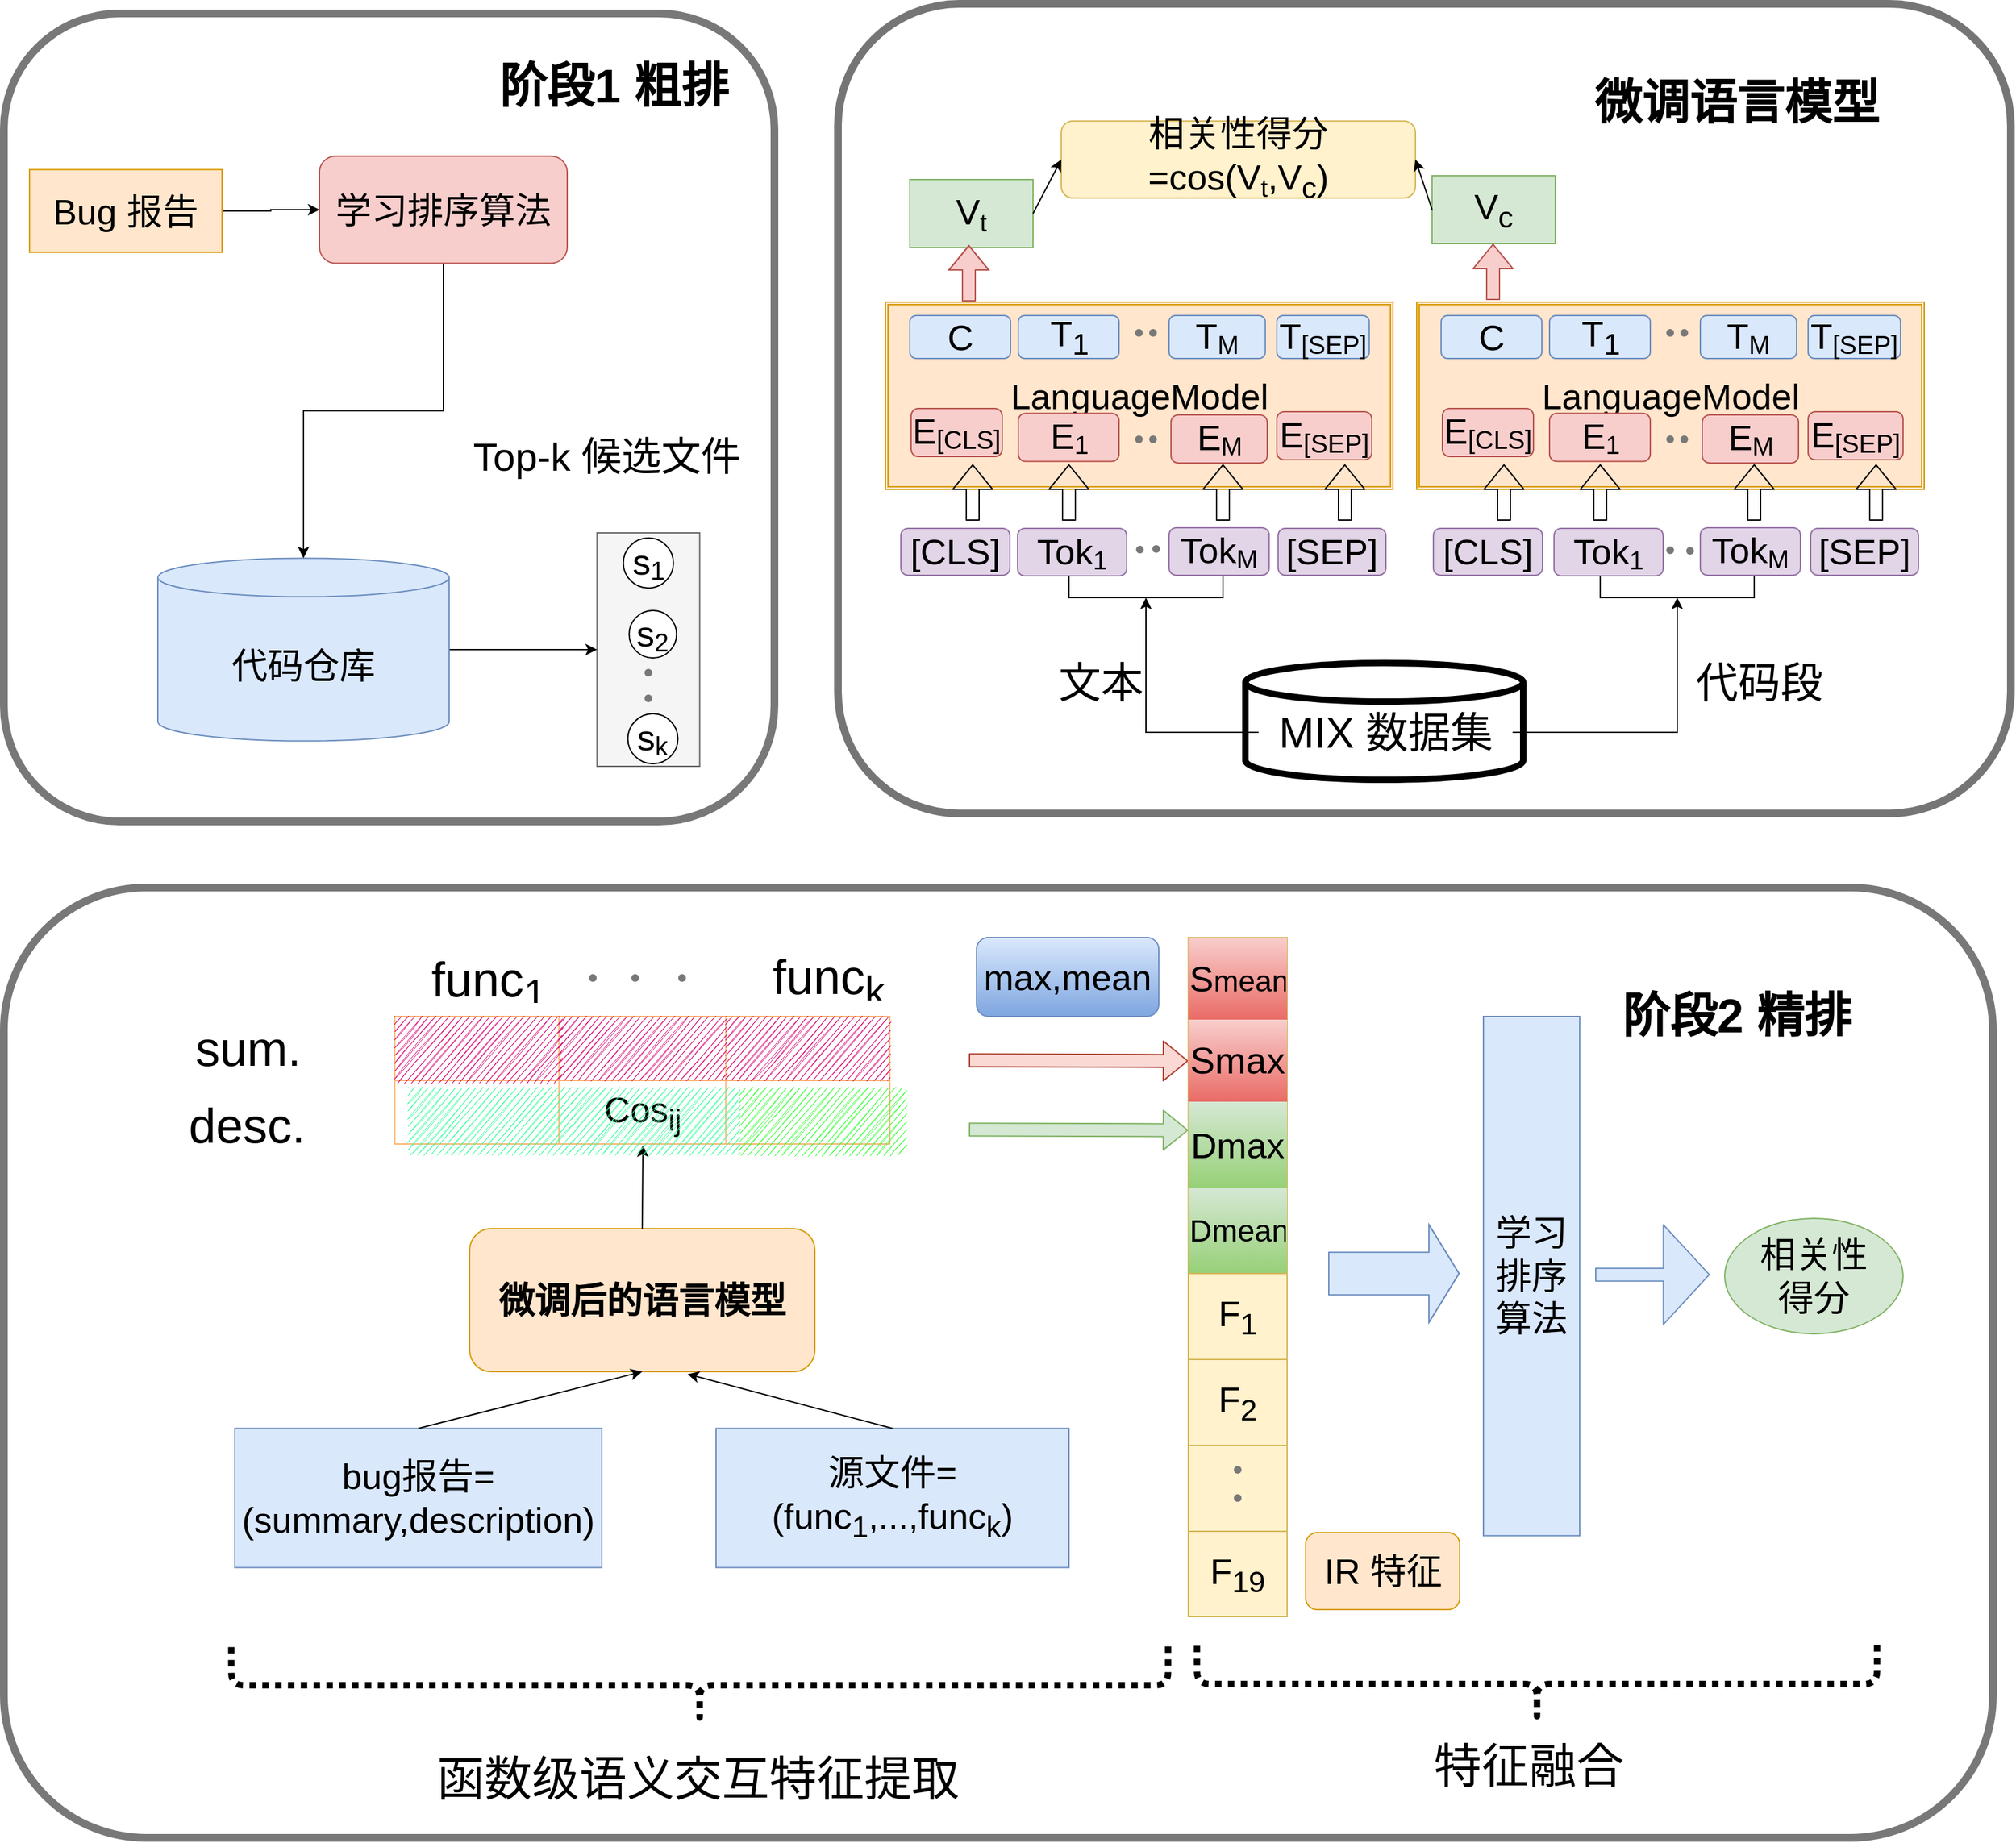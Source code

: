 <mxfile version="17.4.5" type="github">
  <diagram id="alZQ3J86ST5cV5qMbJnk" name="Page-1">
    <mxGraphModel dx="2036" dy="1318" grid="1" gridSize="10" guides="1" tooltips="1" connect="1" arrows="1" fold="1" page="1" pageScale="1" pageWidth="827" pageHeight="1169" math="0" shadow="0">
      <root>
        <mxCell id="0" />
        <mxCell id="1" parent="0" />
        <mxCell id="xxxQAEl9UntY1xKv4p_2-1" value="" style="rounded=1;whiteSpace=wrap;html=1;comic=0;pointerEvents=1;strokeWidth=6;strokeColor=#787878;" parent="1" vertex="1">
          <mxGeometry x="50" y="1209" width="1550" height="741" as="geometry" />
        </mxCell>
        <mxCell id="xxxQAEl9UntY1xKv4p_2-2" value="" style="rounded=1;whiteSpace=wrap;html=1;strokeWidth=6;strokeColor=#757575;" parent="1" vertex="1">
          <mxGeometry x="700" y="520" width="914" height="631.25" as="geometry" />
        </mxCell>
        <mxCell id="xxxQAEl9UntY1xKv4p_2-3" value="" style="shape=partialRectangle;whiteSpace=wrap;html=1;bottom=1;right=1;left=1;top=0;fillColor=none;routingCenterX=-0.5;" parent="1" vertex="1">
          <mxGeometry x="880" y="956" width="120" height="27" as="geometry" />
        </mxCell>
        <mxCell id="xxxQAEl9UntY1xKv4p_2-4" value="&lt;font&gt;&lt;font style=&quot;font-size: 28px&quot;&gt;Tok&lt;/font&gt;&lt;sub&gt;&lt;font style=&quot;font-size: 20px&quot;&gt;1&lt;/font&gt;&lt;/sub&gt;&lt;/font&gt;" style="rounded=1;whiteSpace=wrap;html=1;fillColor=#e1d5e7;strokeColor=#9673a6;" parent="1" vertex="1">
          <mxGeometry x="840" y="929" width="85" height="37" as="geometry" />
        </mxCell>
        <mxCell id="xxxQAEl9UntY1xKv4p_2-5" value="&lt;font&gt;&lt;font style=&quot;font-size: 28px&quot;&gt;Tok&lt;/font&gt;&lt;sub&gt;&lt;font style=&quot;font-size: 20px&quot;&gt;M&lt;/font&gt;&lt;/sub&gt;&lt;/font&gt;" style="rounded=1;whiteSpace=wrap;html=1;fillColor=#e1d5e7;strokeColor=#9673a6;" parent="1" vertex="1">
          <mxGeometry x="958" y="928.5" width="78" height="37" as="geometry" />
        </mxCell>
        <mxCell id="xxxQAEl9UntY1xKv4p_2-6" value="&lt;font style=&quot;font-size: 28px&quot;&gt;[SEP]&lt;/font&gt;" style="rounded=1;whiteSpace=wrap;html=1;fillColor=#e1d5e7;strokeColor=#9673a6;" parent="1" vertex="1">
          <mxGeometry x="1043" y="929" width="84" height="36.5" as="geometry" />
        </mxCell>
        <mxCell id="xxxQAEl9UntY1xKv4p_2-7" value="&lt;font style=&quot;font-size: 28px&quot;&gt;[CLS]&lt;/font&gt;" style="rounded=1;whiteSpace=wrap;html=1;fillColor=#e1d5e7;strokeColor=#9673a6;" parent="1" vertex="1">
          <mxGeometry x="749" y="929" width="85" height="36.5" as="geometry" />
        </mxCell>
        <mxCell id="xxxQAEl9UntY1xKv4p_2-8" value="&lt;span style=&quot;font-size: 28px&quot;&gt;LanguageModel&lt;/span&gt;" style="shape=ext;double=1;rounded=0;whiteSpace=wrap;html=1;fillColor=#ffe6cc;strokeColor=#d79b00;" parent="1" vertex="1">
          <mxGeometry x="737" y="752.5" width="395.5" height="146" as="geometry" />
        </mxCell>
        <mxCell id="xxxQAEl9UntY1xKv4p_2-9" value="&lt;font&gt;&lt;font style=&quot;font-size: 28px&quot;&gt;E&lt;/font&gt;&lt;sub&gt;&lt;font style=&quot;font-size: 20px&quot;&gt;[CLS]&lt;/font&gt;&lt;/sub&gt;&lt;/font&gt;" style="rounded=1;whiteSpace=wrap;html=1;fillColor=#f8cecc;strokeColor=#b85450;strokeWidth=1;perimeterSpacing=4;" parent="1" vertex="1">
          <mxGeometry x="757" y="835.5" width="71" height="37.5" as="geometry" />
        </mxCell>
        <mxCell id="xxxQAEl9UntY1xKv4p_2-10" value="&lt;font&gt;&lt;font style=&quot;font-size: 28px&quot;&gt;E&lt;/font&gt;&lt;sub&gt;&lt;font style=&quot;font-size: 20px&quot;&gt;1&lt;/font&gt;&lt;/sub&gt;&lt;/font&gt;" style="rounded=1;whiteSpace=wrap;html=1;fillColor=#f8cecc;strokeColor=#b85450;strokeWidth=1;perimeterSpacing=4;" parent="1" vertex="1">
          <mxGeometry x="840.5" y="839.25" width="78.5" height="37.5" as="geometry" />
        </mxCell>
        <mxCell id="xxxQAEl9UntY1xKv4p_2-11" value="&lt;font&gt;&lt;font style=&quot;font-size: 28px&quot;&gt;E&lt;/font&gt;&lt;sub&gt;&lt;font style=&quot;font-size: 20px&quot;&gt;[SEP]&lt;/font&gt;&lt;/sub&gt;&lt;/font&gt;" style="rounded=1;whiteSpace=wrap;html=1;fillColor=#f8cecc;strokeColor=#b85450;strokeWidth=1;perimeterSpacing=4;" parent="1" vertex="1">
          <mxGeometry x="1042" y="838" width="74" height="37.5" as="geometry" />
        </mxCell>
        <mxCell id="xxxQAEl9UntY1xKv4p_2-12" value="&lt;font&gt;&lt;font style=&quot;font-size: 28px&quot;&gt;E&lt;/font&gt;&lt;sub&gt;&lt;font style=&quot;font-size: 20px&quot;&gt;M&lt;/font&gt;&lt;/sub&gt;&lt;/font&gt;" style="rounded=1;whiteSpace=wrap;html=1;fillColor=#f8cecc;strokeColor=#b85450;strokeWidth=1;perimeterSpacing=4;" parent="1" vertex="1">
          <mxGeometry x="959.5" y="840.5" width="75" height="37.5" as="geometry" />
        </mxCell>
        <mxCell id="xxxQAEl9UntY1xKv4p_2-13" value="&lt;font style=&quot;font-size: 28px&quot;&gt;&lt;font style=&quot;font-size: 28px&quot;&gt;T&lt;/font&gt;&lt;sub&gt;1&lt;/sub&gt;&lt;/font&gt;" style="rounded=1;whiteSpace=wrap;html=1;fillColor=#dae8fc;strokeColor=#6c8ebf;" parent="1" vertex="1">
          <mxGeometry x="840.5" y="763" width="78.5" height="33.5" as="geometry" />
        </mxCell>
        <mxCell id="xxxQAEl9UntY1xKv4p_2-14" value="&lt;font&gt;&lt;font style=&quot;font-size: 28px&quot;&gt;T&lt;/font&gt;&lt;sub&gt;&lt;font style=&quot;font-size: 20px&quot;&gt;[SEP]&lt;/font&gt;&lt;/sub&gt;&lt;/font&gt;" style="rounded=1;whiteSpace=wrap;html=1;fillColor=#dae8fc;strokeColor=#6c8ebf;" parent="1" vertex="1">
          <mxGeometry x="1042" y="763" width="72" height="33.5" as="geometry" />
        </mxCell>
        <mxCell id="xxxQAEl9UntY1xKv4p_2-15" value="&lt;font&gt;&lt;font style=&quot;font-size: 28px&quot;&gt;T&lt;/font&gt;&lt;sub&gt;&lt;font style=&quot;font-size: 20px&quot;&gt;M&lt;/font&gt;&lt;/sub&gt;&lt;/font&gt;" style="rounded=1;whiteSpace=wrap;html=1;fillColor=#dae8fc;strokeColor=#6c8ebf;" parent="1" vertex="1">
          <mxGeometry x="958" y="763" width="75" height="33.5" as="geometry" />
        </mxCell>
        <mxCell id="xxxQAEl9UntY1xKv4p_2-16" value="&lt;font style=&quot;font-size: 28px&quot;&gt;V&lt;/font&gt;&lt;font style=&quot;font-size: 23.333px&quot;&gt;&lt;sub&gt;t&lt;/sub&gt;&lt;/font&gt;" style="rounded=0;whiteSpace=wrap;html=1;fillColor=#d5e8d4;strokeColor=#82b366;" parent="1" vertex="1">
          <mxGeometry x="756" y="657" width="96" height="53" as="geometry" />
        </mxCell>
        <mxCell id="xxxQAEl9UntY1xKv4p_2-17" value="" style="shape=flexArrow;endArrow=classic;html=1;fillColor=#f8cecc;strokeColor=#b85450;" parent="1" edge="1">
          <mxGeometry width="50" height="50" relative="1" as="geometry">
            <mxPoint x="802" y="752" as="sourcePoint" />
            <mxPoint x="802" y="708" as="targetPoint" />
            <Array as="points">
              <mxPoint x="802" y="727.5" />
            </Array>
          </mxGeometry>
        </mxCell>
        <mxCell id="xxxQAEl9UntY1xKv4p_2-18" value="" style="shape=flexArrow;endArrow=classic;html=1;" parent="1" edge="1">
          <mxGeometry width="50" height="50" relative="1" as="geometry">
            <mxPoint x="805" y="923" as="sourcePoint" />
            <mxPoint x="805" y="879" as="targetPoint" />
          </mxGeometry>
        </mxCell>
        <mxCell id="xxxQAEl9UntY1xKv4p_2-19" value="" style="shape=flexArrow;endArrow=classic;html=1;" parent="1" edge="1">
          <mxGeometry width="50" height="50" relative="1" as="geometry">
            <mxPoint x="880" y="923" as="sourcePoint" />
            <mxPoint x="880" y="879" as="targetPoint" />
          </mxGeometry>
        </mxCell>
        <mxCell id="xxxQAEl9UntY1xKv4p_2-20" value="" style="shape=flexArrow;endArrow=classic;html=1;" parent="1" edge="1">
          <mxGeometry width="50" height="50" relative="1" as="geometry">
            <mxPoint x="1000" y="923" as="sourcePoint" />
            <mxPoint x="1000" y="879" as="targetPoint" />
          </mxGeometry>
        </mxCell>
        <mxCell id="xxxQAEl9UntY1xKv4p_2-21" value="" style="shape=flexArrow;endArrow=classic;html=1;" parent="1" edge="1">
          <mxGeometry width="50" height="50" relative="1" as="geometry">
            <mxPoint x="1095" y="923" as="sourcePoint" />
            <mxPoint x="1095" y="879" as="targetPoint" />
          </mxGeometry>
        </mxCell>
        <mxCell id="xxxQAEl9UntY1xKv4p_2-22" value="&lt;font style=&quot;font-size: 37px&quot;&gt;微调语言模型&lt;/font&gt;" style="text;strokeColor=none;fillColor=none;html=1;fontSize=24;fontStyle=1;verticalAlign=middle;align=center;" parent="1" vertex="1">
          <mxGeometry x="1309" y="565" width="182" height="65" as="geometry" />
        </mxCell>
        <mxCell id="xxxQAEl9UntY1xKv4p_2-23" value="" style="shape=waypoint;sketch=0;size=6;pointerEvents=1;points=[];fillColor=none;resizable=0;rotatable=0;perimeter=centerPerimeter;snapToPoint=1;strokeWidth=1;strokeColor=#787878;" parent="1" vertex="1">
          <mxGeometry x="914.5" y="839.5" width="40" height="40" as="geometry" />
        </mxCell>
        <mxCell id="xxxQAEl9UntY1xKv4p_2-24" value="" style="shape=waypoint;sketch=0;size=6;pointerEvents=1;points=[];fillColor=none;resizable=0;rotatable=0;perimeter=centerPerimeter;snapToPoint=1;strokeWidth=1;strokeColor=#787878;" parent="1" vertex="1">
          <mxGeometry x="925.5" y="839.5" width="40" height="40" as="geometry" />
        </mxCell>
        <mxCell id="xxxQAEl9UntY1xKv4p_2-25" value="" style="shape=waypoint;sketch=0;size=6;pointerEvents=1;points=[];fillColor=none;resizable=0;rotatable=0;perimeter=centerPerimeter;snapToPoint=1;strokeWidth=1;strokeColor=#787878;" parent="1" vertex="1">
          <mxGeometry x="914.5" y="756.5" width="40" height="40" as="geometry" />
        </mxCell>
        <mxCell id="xxxQAEl9UntY1xKv4p_2-26" value="" style="shape=waypoint;sketch=0;size=6;pointerEvents=1;points=[];fillColor=none;resizable=0;rotatable=0;perimeter=centerPerimeter;snapToPoint=1;strokeWidth=1;strokeColor=#787878;" parent="1" vertex="1">
          <mxGeometry x="925.5" y="756.5" width="40" height="40" as="geometry" />
        </mxCell>
        <UserObject label="&lt;font style=&quot;font-size: 28px&quot;&gt;bug报告=(summary,description)&lt;/font&gt;" placeholders="1" name="Variable" id="xxxQAEl9UntY1xKv4p_2-27">
          <mxCell style="text;html=1;strokeColor=#6c8ebf;fillColor=#dae8fc;align=center;verticalAlign=middle;whiteSpace=wrap;overflow=hidden;" parent="1" vertex="1">
            <mxGeometry x="230" y="1630.75" width="286" height="108.5" as="geometry" />
          </mxCell>
        </UserObject>
        <UserObject label="&lt;font style=&quot;font-size: 28px&quot;&gt;源文件=(func&lt;sub&gt;1&lt;/sub&gt;,...,func&lt;sub&gt;k&lt;/sub&gt;)&lt;/font&gt;" placeholders="1" name="Variable" id="xxxQAEl9UntY1xKv4p_2-28">
          <mxCell style="text;html=1;strokeColor=#6c8ebf;fillColor=#dae8fc;align=center;verticalAlign=middle;whiteSpace=wrap;overflow=hidden;" parent="1" vertex="1">
            <mxGeometry x="605" y="1630.75" width="275" height="108.5" as="geometry" />
          </mxCell>
        </UserObject>
        <UserObject label="&lt;font style=&quot;font-size: 38px&quot;&gt;sum.&lt;/font&gt;" placeholders="1" name="Variable" id="xxxQAEl9UntY1xKv4p_2-29">
          <mxCell style="text;html=1;strokeColor=none;fillColor=none;align=center;verticalAlign=middle;whiteSpace=wrap;overflow=hidden;" parent="1" vertex="1">
            <mxGeometry x="192.5" y="1310" width="94.5" height="39.5" as="geometry" />
          </mxCell>
        </UserObject>
        <UserObject label="&lt;font style=&quot;font-size: 38px&quot;&gt;desc.&lt;/font&gt;" placeholders="1" name="Variable" id="xxxQAEl9UntY1xKv4p_2-30">
          <mxCell style="text;html=1;strokeColor=none;fillColor=none;align=center;verticalAlign=middle;whiteSpace=wrap;overflow=hidden;" parent="1" vertex="1">
            <mxGeometry x="179.25" y="1370" width="121" height="47" as="geometry" />
          </mxCell>
        </UserObject>
        <UserObject label="&lt;font style=&quot;font-size: 38px&quot;&gt;&lt;font style=&quot;font-size: 38px&quot;&gt;func&lt;/font&gt;&lt;font style=&quot;font-size: 38px&quot;&gt;&lt;sub&gt;k&lt;/sub&gt;&lt;/font&gt;&lt;/font&gt;" placeholders="1" name="Variable" id="xxxQAEl9UntY1xKv4p_2-31">
          <mxCell style="text;html=1;strokeColor=none;fillColor=none;align=center;verticalAlign=middle;whiteSpace=wrap;overflow=hidden;" parent="1" vertex="1">
            <mxGeometry x="629.5" y="1254" width="125.5" height="44" as="geometry" />
          </mxCell>
        </UserObject>
        <mxCell id="xxxQAEl9UntY1xKv4p_2-32" value="" style="shape=waypoint;sketch=0;size=6;pointerEvents=1;points=[];fillColor=none;resizable=0;rotatable=0;perimeter=centerPerimeter;snapToPoint=1;strokeWidth=1;strokeColor=#787878;" parent="1" vertex="1">
          <mxGeometry x="522" y="1259.5" width="40" height="40" as="geometry" />
        </mxCell>
        <mxCell id="xxxQAEl9UntY1xKv4p_2-33" value="" style="shape=waypoint;sketch=0;size=6;pointerEvents=1;points=[];fillColor=none;resizable=0;rotatable=0;perimeter=centerPerimeter;snapToPoint=1;strokeWidth=1;strokeColor=#787878;" parent="1" vertex="1">
          <mxGeometry x="558.5" y="1259.5" width="40" height="40" as="geometry" />
        </mxCell>
        <mxCell id="xxxQAEl9UntY1xKv4p_2-34" value="" style="shape=waypoint;sketch=0;size=6;pointerEvents=1;points=[];fillColor=none;resizable=0;rotatable=0;perimeter=centerPerimeter;snapToPoint=1;strokeWidth=1;strokeColor=#787878;" parent="1" vertex="1">
          <mxGeometry x="489" y="1259.5" width="40" height="40" as="geometry" />
        </mxCell>
        <mxCell id="xxxQAEl9UntY1xKv4p_2-35" value="&lt;font size=&quot;1&quot;&gt;&lt;b style=&quot;font-size: 28px&quot;&gt;微调后的语言模型&lt;/b&gt;&lt;/font&gt;" style="rounded=1;whiteSpace=wrap;html=1;strokeColor=#d79b00;strokeWidth=1;fillColor=#ffe6cc;" parent="1" vertex="1">
          <mxGeometry x="413" y="1475" width="269" height="111.5" as="geometry" />
        </mxCell>
        <mxCell id="xxxQAEl9UntY1xKv4p_2-36" value="" style="endArrow=classic;html=1;exitX=0.5;exitY=0;exitDx=0;exitDy=0;entryX=0.631;entryY=1.017;entryDx=0;entryDy=0;entryPerimeter=0;" parent="1" source="xxxQAEl9UntY1xKv4p_2-28" target="xxxQAEl9UntY1xKv4p_2-35" edge="1">
          <mxGeometry width="50" height="50" relative="1" as="geometry">
            <mxPoint x="621" y="1574.5" as="sourcePoint" />
            <mxPoint x="733.5" y="1538.87" as="targetPoint" />
          </mxGeometry>
        </mxCell>
        <mxCell id="xxxQAEl9UntY1xKv4p_2-37" value="&lt;font style=&quot;font-size: 28px&quot;&gt;max,mean&lt;/font&gt;" style="rounded=1;whiteSpace=wrap;html=1;strokeWidth=1;fillColor=#dae8fc;gradientColor=#7ea6e0;strokeColor=#6c8ebf;" parent="1" vertex="1">
          <mxGeometry x="808" y="1248" width="142" height="61.5" as="geometry" />
        </mxCell>
        <mxCell id="xxxQAEl9UntY1xKv4p_2-38" value="" style="shape=flexArrow;endArrow=classic;html=1;fillColor=#fad9d5;strokeColor=#ae4132;" parent="1" edge="1">
          <mxGeometry width="50" height="50" relative="1" as="geometry">
            <mxPoint x="802" y="1343.75" as="sourcePoint" />
            <mxPoint x="973" y="1344.25" as="targetPoint" />
          </mxGeometry>
        </mxCell>
        <mxCell id="xxxQAEl9UntY1xKv4p_2-39" value="" style="endArrow=classic;html=1;exitX=0.5;exitY=0;exitDx=0;exitDy=0;" parent="1" source="xxxQAEl9UntY1xKv4p_2-35" edge="1">
          <mxGeometry width="50" height="50" relative="1" as="geometry">
            <mxPoint x="434" y="1470.5" as="sourcePoint" />
            <mxPoint x="548" y="1410" as="targetPoint" />
          </mxGeometry>
        </mxCell>
        <mxCell id="xxxQAEl9UntY1xKv4p_2-40" value="" style="shape=table;html=1;whiteSpace=wrap;startSize=0;container=1;collapsible=0;childLayout=tableLayout;strokeColor=#d6b656;strokeWidth=1;resizeWidth=0;resizeHeight=1;treeFolding=0;treeMoving=0;resizable=0;rotatable=0;fillColor=#fff2cc;" parent="1" vertex="1">
          <mxGeometry x="973" y="1248" width="77" height="262" as="geometry" />
        </mxCell>
        <mxCell id="xxxQAEl9UntY1xKv4p_2-41" style="shape=partialRectangle;html=1;whiteSpace=wrap;collapsible=0;dropTarget=0;pointerEvents=0;fillColor=none;top=0;left=0;bottom=0;right=0;points=[[0,0.5],[1,0.5]];portConstraint=eastwest;" parent="xxxQAEl9UntY1xKv4p_2-40" vertex="1">
          <mxGeometry width="77" height="64" as="geometry" />
        </mxCell>
        <mxCell id="xxxQAEl9UntY1xKv4p_2-42" value="&lt;font&gt;&lt;font style=&quot;font-size: 28px&quot;&gt;S&lt;/font&gt;&lt;font style=&quot;font-size: 23.333px&quot;&gt;mean&lt;/font&gt;&lt;/font&gt;" style="shape=partialRectangle;html=1;whiteSpace=wrap;connectable=0;fillColor=#f8cecc;top=0;left=0;bottom=0;right=0;overflow=hidden;flipV=0;gradientColor=#ea6b66;strokeColor=#b85450;" parent="xxxQAEl9UntY1xKv4p_2-41" vertex="1">
          <mxGeometry width="77" height="64" as="geometry">
            <mxRectangle width="77" height="64" as="alternateBounds" />
          </mxGeometry>
        </mxCell>
        <mxCell id="xxxQAEl9UntY1xKv4p_2-43" style="shape=partialRectangle;html=1;whiteSpace=wrap;collapsible=0;dropTarget=0;pointerEvents=0;fillColor=none;top=0;left=0;bottom=0;right=0;points=[[0,0.5],[1,0.5]];portConstraint=eastwest;" parent="xxxQAEl9UntY1xKv4p_2-40" vertex="1">
          <mxGeometry y="64" width="77" height="64" as="geometry" />
        </mxCell>
        <mxCell id="xxxQAEl9UntY1xKv4p_2-44" value="&lt;sub&gt;&lt;font style=&quot;font-size: 29px&quot;&gt;Smax&lt;/font&gt;&lt;/sub&gt;" style="shape=partialRectangle;html=1;whiteSpace=wrap;connectable=0;fillColor=#f8cecc;top=0;left=0;bottom=0;right=0;overflow=hidden;flipV=0;gradientColor=#ea6b66;strokeColor=#b85450;" parent="xxxQAEl9UntY1xKv4p_2-43" vertex="1">
          <mxGeometry width="77" height="64" as="geometry">
            <mxRectangle width="77" height="64" as="alternateBounds" />
          </mxGeometry>
        </mxCell>
        <mxCell id="xxxQAEl9UntY1xKv4p_2-45" style="shape=partialRectangle;html=1;whiteSpace=wrap;collapsible=0;dropTarget=0;pointerEvents=0;fillColor=none;top=0;left=0;bottom=0;right=0;points=[[0,0.5],[1,0.5]];portConstraint=eastwest;" parent="xxxQAEl9UntY1xKv4p_2-40" vertex="1">
          <mxGeometry y="128" width="77" height="67" as="geometry" />
        </mxCell>
        <mxCell id="xxxQAEl9UntY1xKv4p_2-46" value="&lt;font&gt;&lt;font&gt;&lt;sub&gt;&lt;span style=&quot;font-size: 28px&quot;&gt;Dmax&lt;/span&gt;&lt;/sub&gt;&lt;/font&gt;&lt;/font&gt;" style="shape=partialRectangle;html=1;whiteSpace=wrap;connectable=0;fillColor=#d5e8d4;top=0;left=0;bottom=0;right=0;overflow=hidden;flipV=0;gradientColor=#97d077;strokeColor=#82b366;" parent="xxxQAEl9UntY1xKv4p_2-45" vertex="1">
          <mxGeometry width="77" height="67" as="geometry">
            <mxRectangle width="77" height="67" as="alternateBounds" />
          </mxGeometry>
        </mxCell>
        <mxCell id="xxxQAEl9UntY1xKv4p_2-47" style="shape=partialRectangle;html=1;whiteSpace=wrap;collapsible=0;dropTarget=0;pointerEvents=0;fillColor=none;top=0;left=0;bottom=0;right=0;points=[[0,0.5],[1,0.5]];portConstraint=eastwest;" parent="xxxQAEl9UntY1xKv4p_2-40" vertex="1">
          <mxGeometry y="195" width="77" height="67" as="geometry" />
        </mxCell>
        <mxCell id="xxxQAEl9UntY1xKv4p_2-48" value="&lt;font style=&quot;font-size: 24px&quot;&gt;Dmean&lt;/font&gt;" style="shape=partialRectangle;html=1;whiteSpace=wrap;connectable=0;fillColor=#d5e8d4;top=0;left=0;bottom=0;right=0;overflow=hidden;flipV=0;gradientColor=#97d077;strokeColor=#82b366;" parent="xxxQAEl9UntY1xKv4p_2-47" vertex="1">
          <mxGeometry width="77" height="67" as="geometry">
            <mxRectangle width="77" height="67" as="alternateBounds" />
          </mxGeometry>
        </mxCell>
        <mxCell id="xxxQAEl9UntY1xKv4p_2-49" value="" style="shape=table;html=1;whiteSpace=wrap;startSize=0;container=1;collapsible=0;childLayout=tableLayout;strokeColor=#d6b656;strokeWidth=1;resizeWidth=0;resizeHeight=1;treeFolding=0;treeMoving=0;resizable=0;rotatable=0;fillColor=#fff2cc;" parent="1" vertex="1">
          <mxGeometry x="973" y="1510" width="77" height="267.5" as="geometry" />
        </mxCell>
        <mxCell id="xxxQAEl9UntY1xKv4p_2-50" style="shape=partialRectangle;html=1;whiteSpace=wrap;collapsible=0;dropTarget=0;pointerEvents=0;fillColor=none;top=0;left=0;bottom=0;right=0;points=[[0,0.5],[1,0.5]];portConstraint=eastwest;" parent="xxxQAEl9UntY1xKv4p_2-49" vertex="1">
          <mxGeometry width="77" height="67" as="geometry" />
        </mxCell>
        <mxCell id="xxxQAEl9UntY1xKv4p_2-51" value="&lt;font style=&quot;font-size: 28px&quot;&gt;&lt;font style=&quot;font-size: 28px&quot;&gt;F&lt;/font&gt;&lt;font style=&quot;font-size: 28px&quot;&gt;&lt;sub&gt;1&lt;/sub&gt;&lt;/font&gt;&lt;/font&gt;" style="shape=partialRectangle;html=1;whiteSpace=wrap;connectable=0;fillColor=none;top=0;left=0;bottom=0;right=0;overflow=hidden;flipV=0;" parent="xxxQAEl9UntY1xKv4p_2-50" vertex="1">
          <mxGeometry width="77" height="67" as="geometry">
            <mxRectangle width="77" height="67" as="alternateBounds" />
          </mxGeometry>
        </mxCell>
        <mxCell id="xxxQAEl9UntY1xKv4p_2-52" style="shape=partialRectangle;html=1;whiteSpace=wrap;collapsible=0;dropTarget=0;pointerEvents=0;fillColor=none;top=0;left=0;bottom=0;right=0;points=[[0,0.5],[1,0.5]];portConstraint=eastwest;" parent="xxxQAEl9UntY1xKv4p_2-49" vertex="1">
          <mxGeometry y="67" width="77" height="67" as="geometry" />
        </mxCell>
        <mxCell id="xxxQAEl9UntY1xKv4p_2-53" value="&lt;font style=&quot;font-size: 28px&quot;&gt;&lt;font style=&quot;font-size: 28px&quot;&gt;F&lt;/font&gt;&lt;font style=&quot;font-size: 28px&quot;&gt;&lt;sub&gt;2&lt;/sub&gt;&lt;/font&gt;&lt;/font&gt;" style="shape=partialRectangle;html=1;whiteSpace=wrap;connectable=0;fillColor=none;top=0;left=0;bottom=0;right=0;overflow=hidden;flipV=0;" parent="xxxQAEl9UntY1xKv4p_2-52" vertex="1">
          <mxGeometry width="77" height="67" as="geometry">
            <mxRectangle width="77" height="67" as="alternateBounds" />
          </mxGeometry>
        </mxCell>
        <mxCell id="xxxQAEl9UntY1xKv4p_2-54" style="shape=partialRectangle;html=1;whiteSpace=wrap;collapsible=0;dropTarget=0;pointerEvents=0;fillColor=none;top=0;left=0;bottom=0;right=0;points=[[0,0.5],[1,0.5]];portConstraint=eastwest;" parent="xxxQAEl9UntY1xKv4p_2-49" vertex="1">
          <mxGeometry y="134" width="77" height="67" as="geometry" />
        </mxCell>
        <mxCell id="xxxQAEl9UntY1xKv4p_2-55" value="" style="shape=partialRectangle;html=1;whiteSpace=wrap;connectable=0;fillColor=none;top=0;left=0;bottom=0;right=0;overflow=hidden;flipV=0;" parent="xxxQAEl9UntY1xKv4p_2-54" vertex="1">
          <mxGeometry width="77" height="67" as="geometry">
            <mxRectangle width="77" height="67" as="alternateBounds" />
          </mxGeometry>
        </mxCell>
        <mxCell id="xxxQAEl9UntY1xKv4p_2-56" style="shape=partialRectangle;html=1;whiteSpace=wrap;collapsible=0;dropTarget=0;pointerEvents=0;fillColor=none;top=0;left=0;bottom=0;right=0;points=[[0,0.5],[1,0.5]];portConstraint=eastwest;" parent="xxxQAEl9UntY1xKv4p_2-49" vertex="1">
          <mxGeometry y="201" width="77" height="67" as="geometry" />
        </mxCell>
        <mxCell id="xxxQAEl9UntY1xKv4p_2-57" value="&lt;font style=&quot;font-size: 28px&quot;&gt;&lt;font style=&quot;font-size: 28px&quot;&gt;F&lt;/font&gt;&lt;font style=&quot;font-size: 28px&quot;&gt;&lt;sub&gt;19&lt;/sub&gt;&lt;/font&gt;&lt;/font&gt;" style="shape=partialRectangle;html=1;whiteSpace=wrap;connectable=0;fillColor=none;top=0;left=0;bottom=0;right=0;overflow=hidden;flipV=0;" parent="xxxQAEl9UntY1xKv4p_2-56" vertex="1">
          <mxGeometry width="77" height="67" as="geometry">
            <mxRectangle width="77" height="67" as="alternateBounds" />
          </mxGeometry>
        </mxCell>
        <mxCell id="xxxQAEl9UntY1xKv4p_2-58" value="" style="shape=waypoint;sketch=0;size=6;pointerEvents=1;points=[];fillColor=none;resizable=0;rotatable=0;perimeter=centerPerimeter;snapToPoint=1;strokeWidth=1;strokeColor=#787878;" parent="1" vertex="1">
          <mxGeometry x="991.5" y="1643" width="40" height="40" as="geometry" />
        </mxCell>
        <mxCell id="xxxQAEl9UntY1xKv4p_2-59" value="" style="shape=waypoint;sketch=0;size=6;pointerEvents=1;points=[];fillColor=none;resizable=0;rotatable=0;perimeter=centerPerimeter;snapToPoint=1;strokeWidth=1;strokeColor=#787878;fontSize=14;" parent="1" vertex="1">
          <mxGeometry x="991.5" y="1665" width="40" height="40" as="geometry" />
        </mxCell>
        <mxCell id="xxxQAEl9UntY1xKv4p_2-60" value="&lt;font style=&quot;font-size: 28px&quot;&gt;IR 特征&lt;/font&gt;" style="rounded=1;whiteSpace=wrap;html=1;strokeColor=#d79b00;strokeWidth=1;fillColor=#ffe6cc;" parent="1" vertex="1">
          <mxGeometry x="1064.5" y="1712" width="120" height="60" as="geometry" />
        </mxCell>
        <mxCell id="xxxQAEl9UntY1xKv4p_2-61" value="" style="shape=flexArrow;endArrow=classic;html=1;endWidth=42;endSize=7.489;width=33.333;fillColor=#dae8fc;strokeColor=#6c8ebf;" parent="1" edge="1">
          <mxGeometry width="50" height="50" relative="1" as="geometry">
            <mxPoint x="1082" y="1510.0" as="sourcePoint" />
            <mxPoint x="1184.5" y="1510" as="targetPoint" />
            <Array as="points">
              <mxPoint x="1120" y="1510" />
              <mxPoint x="1159" y="1510.0" />
            </Array>
          </mxGeometry>
        </mxCell>
        <mxCell id="xxxQAEl9UntY1xKv4p_2-62" value="" style="shape=flexArrow;endArrow=classic;html=1;fillColor=#d5e8d4;strokeColor=#82b366;" parent="1" edge="1">
          <mxGeometry width="50" height="50" relative="1" as="geometry">
            <mxPoint x="802" y="1397.75" as="sourcePoint" />
            <mxPoint x="973" y="1398.25" as="targetPoint" />
          </mxGeometry>
        </mxCell>
        <mxCell id="xxxQAEl9UntY1xKv4p_2-63" value="&lt;p&gt;&lt;font style=&quot;font-size: 28px&quot;&gt;学习排序算法&lt;/font&gt;&lt;/p&gt;" style="rounded=0;whiteSpace=wrap;html=1;comic=0;pointerEvents=1;strokeColor=#6c8ebf;strokeWidth=1;fillColor=#dae8fc;" parent="1" vertex="1">
          <mxGeometry x="1203" y="1309.5" width="75" height="404.88" as="geometry" />
        </mxCell>
        <mxCell id="xxxQAEl9UntY1xKv4p_2-64" value="" style="shape=flexArrow;endArrow=classic;html=1;fillColor=#dae8fc;strokeColor=#6c8ebf;endWidth=66.667;endSize=11.6;" parent="1" edge="1">
          <mxGeometry width="50" height="50" relative="1" as="geometry">
            <mxPoint x="1290" y="1510.83" as="sourcePoint" />
            <mxPoint x="1379.5" y="1510.83" as="targetPoint" />
          </mxGeometry>
        </mxCell>
        <mxCell id="xxxQAEl9UntY1xKv4p_2-65" value="&lt;font style=&quot;font-size: 28px&quot;&gt;相关性&lt;br&gt;得分&lt;/font&gt;" style="ellipse;whiteSpace=wrap;html=1;comic=0;pointerEvents=1;strokeColor=#82b366;strokeWidth=1;fillColor=#d5e8d4;" parent="1" vertex="1">
          <mxGeometry x="1391" y="1466.94" width="139" height="90" as="geometry" />
        </mxCell>
        <mxCell id="xxxQAEl9UntY1xKv4p_2-66" value="" style="endArrow=classic;html=1;entryX=0.5;entryY=1;entryDx=0;entryDy=0;exitX=0.5;exitY=0;exitDx=0;exitDy=0;" parent="1" source="xxxQAEl9UntY1xKv4p_2-27" target="xxxQAEl9UntY1xKv4p_2-35" edge="1">
          <mxGeometry width="50" height="50" relative="1" as="geometry">
            <mxPoint x="467" y="1574.5" as="sourcePoint" />
            <mxPoint x="555" y="1530.5" as="targetPoint" />
          </mxGeometry>
        </mxCell>
        <mxCell id="xxxQAEl9UntY1xKv4p_2-67" value="&lt;font style=&quot;font-size: 37px&quot;&gt;阶段2 精排&lt;/font&gt;" style="text;strokeColor=none;fillColor=none;html=1;fontSize=24;fontStyle=1;verticalAlign=middle;align=center;" parent="1" vertex="1">
          <mxGeometry x="1350" y="1290" width="100" height="40" as="geometry" />
        </mxCell>
        <mxCell id="xxxQAEl9UntY1xKv4p_2-68" value="" style="shape=table;html=1;whiteSpace=wrap;startSize=0;container=1;collapsible=0;childLayout=tableLayout;rounded=0;shadow=0;comic=0;pointerEvents=1;strokeWidth=1;backgroundOutline=0;strokeColor=#FFB570;" parent="1" vertex="1">
          <mxGeometry x="354.63" y="1309.5" width="385.75" height="99.5" as="geometry" />
        </mxCell>
        <mxCell id="xxxQAEl9UntY1xKv4p_2-69" style="shape=partialRectangle;html=1;whiteSpace=wrap;collapsible=0;dropTarget=0;pointerEvents=0;fillColor=none;top=0;left=0;bottom=0;right=0;points=[[0,0.5],[1,0.5]];portConstraint=eastwest;" parent="xxxQAEl9UntY1xKv4p_2-68" vertex="1">
          <mxGeometry width="385.75" height="50" as="geometry" />
        </mxCell>
        <mxCell id="xxxQAEl9UntY1xKv4p_2-70" style="shape=partialRectangle;html=1;whiteSpace=wrap;connectable=0;fillColor=#d80073;top=0;left=0;bottom=0;right=0;overflow=hidden;sketch=1;strokeColor=#A50040;fontColor=#ffffff;" parent="xxxQAEl9UntY1xKv4p_2-69" vertex="1">
          <mxGeometry width="128" height="50" as="geometry">
            <mxRectangle width="128" height="50" as="alternateBounds" />
          </mxGeometry>
        </mxCell>
        <mxCell id="xxxQAEl9UntY1xKv4p_2-71" style="shape=partialRectangle;html=1;whiteSpace=wrap;connectable=0;fillColor=#d80073;top=0;left=0;bottom=0;right=0;overflow=hidden;sketch=1;strokeColor=#A50040;fontColor=#ffffff;" parent="xxxQAEl9UntY1xKv4p_2-69" vertex="1">
          <mxGeometry x="128" width="130" height="50" as="geometry">
            <mxRectangle width="130" height="50" as="alternateBounds" />
          </mxGeometry>
        </mxCell>
        <mxCell id="xxxQAEl9UntY1xKv4p_2-72" style="shape=partialRectangle;html=1;whiteSpace=wrap;connectable=0;fillColor=#d80073;top=0;left=0;bottom=0;right=0;overflow=hidden;sketch=1;strokeColor=#A50040;strokeWidth=1;fontColor=#ffffff;" parent="xxxQAEl9UntY1xKv4p_2-69" vertex="1">
          <mxGeometry x="258" width="128" height="50" as="geometry">
            <mxRectangle width="128" height="50" as="alternateBounds" />
          </mxGeometry>
        </mxCell>
        <mxCell id="xxxQAEl9UntY1xKv4p_2-73" value="" style="shape=partialRectangle;html=1;whiteSpace=wrap;collapsible=0;dropTarget=0;pointerEvents=0;fillColor=none;top=0;left=0;bottom=0;right=0;points=[[0,0.5],[1,0.5]];portConstraint=eastwest;" parent="xxxQAEl9UntY1xKv4p_2-68" vertex="1">
          <mxGeometry y="50" width="385.75" height="50" as="geometry" />
        </mxCell>
        <mxCell id="xxxQAEl9UntY1xKv4p_2-74" value="" style="shape=partialRectangle;html=1;whiteSpace=wrap;connectable=0;fillColor=none;top=0;left=0;bottom=0;right=0;overflow=hidden;" parent="xxxQAEl9UntY1xKv4p_2-73" vertex="1">
          <mxGeometry width="128" height="50" as="geometry">
            <mxRectangle width="128" height="50" as="alternateBounds" />
          </mxGeometry>
        </mxCell>
        <mxCell id="xxxQAEl9UntY1xKv4p_2-75" value="&lt;font style=&quot;font-size: 28px&quot;&gt;&lt;font style=&quot;font-size: 28px&quot;&gt;Cos&lt;/font&gt;&lt;sub&gt;ij&lt;/sub&gt;&lt;/font&gt;" style="shape=partialRectangle;html=1;whiteSpace=wrap;connectable=0;fillColor=none;top=0;left=0;bottom=0;right=0;overflow=hidden;" parent="xxxQAEl9UntY1xKv4p_2-73" vertex="1">
          <mxGeometry x="128" width="130" height="50" as="geometry">
            <mxRectangle width="130" height="50" as="alternateBounds" />
          </mxGeometry>
        </mxCell>
        <mxCell id="xxxQAEl9UntY1xKv4p_2-76" value="" style="shape=partialRectangle;html=1;whiteSpace=wrap;connectable=0;fillColor=none;top=0;left=0;bottom=0;right=0;overflow=hidden;" parent="xxxQAEl9UntY1xKv4p_2-73" vertex="1">
          <mxGeometry x="258" width="128" height="50" as="geometry">
            <mxRectangle width="128" height="50" as="alternateBounds" />
          </mxGeometry>
        </mxCell>
        <mxCell id="xxxQAEl9UntY1xKv4p_2-77" value="&lt;font style=&quot;font-size: 28px&quot;&gt;V&lt;sub&gt;c&lt;/sub&gt;&lt;/font&gt;" style="rounded=0;whiteSpace=wrap;html=1;fillColor=#d5e8d4;strokeColor=#82b366;" parent="1" vertex="1">
          <mxGeometry x="1163" y="654" width="96" height="53" as="geometry" />
        </mxCell>
        <mxCell id="xxxQAEl9UntY1xKv4p_2-78" value="" style="shape=flexArrow;endArrow=classic;html=1;fillColor=#f8cecc;strokeColor=#b85450;" parent="1" edge="1">
          <mxGeometry width="50" height="50" relative="1" as="geometry">
            <mxPoint x="1210.5" y="751" as="sourcePoint" />
            <mxPoint x="1210.5" y="707" as="targetPoint" />
          </mxGeometry>
        </mxCell>
        <mxCell id="xxxQAEl9UntY1xKv4p_2-79" value="&lt;font style=&quot;font-size: 28px&quot;&gt;相关性得分=cos(V&lt;/font&gt;&lt;font&gt;&lt;span style=&quot;font-size: 23.333px&quot;&gt;&lt;sub&gt;t&lt;/sub&gt;&lt;/span&gt;&lt;span style=&quot;font-size: 28px&quot;&gt;,V&lt;sub&gt;c&lt;/sub&gt;&lt;/span&gt;&lt;span style=&quot;font-size: 28px&quot;&gt;)&lt;/span&gt;&lt;/font&gt;" style="rounded=1;whiteSpace=wrap;html=1;fillColor=#fff2cc;strokeColor=#d6b656;" parent="1" vertex="1">
          <mxGeometry x="874" y="611.37" width="276" height="60" as="geometry" />
        </mxCell>
        <mxCell id="xxxQAEl9UntY1xKv4p_2-80" value="" style="endArrow=classic;html=1;entryX=0;entryY=0.5;entryDx=0;entryDy=0;exitX=1;exitY=0.5;exitDx=0;exitDy=0;" parent="1" source="xxxQAEl9UntY1xKv4p_2-16" target="xxxQAEl9UntY1xKv4p_2-79" edge="1">
          <mxGeometry width="50" height="50" relative="1" as="geometry">
            <mxPoint x="864.5" y="689.5" as="sourcePoint" />
            <mxPoint x="914.5" y="639.5" as="targetPoint" />
          </mxGeometry>
        </mxCell>
        <mxCell id="xxxQAEl9UntY1xKv4p_2-81" value="" style="endArrow=classic;html=1;exitX=0;exitY=0.5;exitDx=0;exitDy=0;entryX=1;entryY=0.5;entryDx=0;entryDy=0;" parent="1" source="xxxQAEl9UntY1xKv4p_2-77" target="xxxQAEl9UntY1xKv4p_2-79" edge="1">
          <mxGeometry width="50" height="50" relative="1" as="geometry">
            <mxPoint x="1086.5" y="680" as="sourcePoint" />
            <mxPoint x="1087" y="650.5" as="targetPoint" />
          </mxGeometry>
        </mxCell>
        <mxCell id="xxxQAEl9UntY1xKv4p_2-82" value="&lt;span style=&quot;font-size: 28px&quot;&gt;C&lt;/span&gt;" style="rounded=1;whiteSpace=wrap;html=1;fillColor=#dae8fc;strokeColor=#6c8ebf;" parent="1" vertex="1">
          <mxGeometry x="756" y="763" width="78.5" height="33.5" as="geometry" />
        </mxCell>
        <mxCell id="xxxQAEl9UntY1xKv4p_2-83" value="" style="shape=partialRectangle;whiteSpace=wrap;html=1;bottom=1;right=1;left=1;top=0;fillColor=none;routingCenterX=-0.5;" parent="1" vertex="1">
          <mxGeometry x="1294" y="956" width="120" height="27" as="geometry" />
        </mxCell>
        <mxCell id="xxxQAEl9UntY1xKv4p_2-84" value="&lt;font&gt;&lt;font style=&quot;font-size: 28px&quot;&gt;Tok&lt;/font&gt;&lt;sub&gt;&lt;font style=&quot;font-size: 20px&quot;&gt;1&lt;/font&gt;&lt;/sub&gt;&lt;/font&gt;" style="rounded=1;whiteSpace=wrap;html=1;fillColor=#e1d5e7;strokeColor=#9673a6;" parent="1" vertex="1">
          <mxGeometry x="1258" y="929" width="85" height="37" as="geometry" />
        </mxCell>
        <mxCell id="xxxQAEl9UntY1xKv4p_2-85" value="&lt;font&gt;&lt;font style=&quot;font-size: 28px&quot;&gt;Tok&lt;/font&gt;&lt;sub&gt;&lt;font style=&quot;font-size: 20px&quot;&gt;M&lt;/font&gt;&lt;/sub&gt;&lt;/font&gt;" style="rounded=1;whiteSpace=wrap;html=1;fillColor=#e1d5e7;strokeColor=#9673a6;" parent="1" vertex="1">
          <mxGeometry x="1372" y="928.5" width="78" height="37" as="geometry" />
        </mxCell>
        <mxCell id="xxxQAEl9UntY1xKv4p_2-86" value="&lt;font style=&quot;font-size: 28px&quot;&gt;[SEP]&lt;/font&gt;" style="rounded=1;whiteSpace=wrap;html=1;fillColor=#e1d5e7;strokeColor=#9673a6;" parent="1" vertex="1">
          <mxGeometry x="1458" y="929" width="84" height="36.5" as="geometry" />
        </mxCell>
        <mxCell id="xxxQAEl9UntY1xKv4p_2-87" value="&lt;font style=&quot;font-size: 28px&quot;&gt;[CLS]&lt;/font&gt;" style="rounded=1;whiteSpace=wrap;html=1;fillColor=#e1d5e7;strokeColor=#9673a6;" parent="1" vertex="1">
          <mxGeometry x="1164" y="929" width="85" height="36.5" as="geometry" />
        </mxCell>
        <mxCell id="xxxQAEl9UntY1xKv4p_2-88" value="&lt;font style=&quot;font-size: 28px&quot;&gt;LanguageModel&lt;/font&gt;" style="shape=ext;double=1;rounded=0;whiteSpace=wrap;html=1;fillColor=#ffe6cc;strokeColor=#d79b00;" parent="1" vertex="1">
          <mxGeometry x="1151" y="752.5" width="395.5" height="146" as="geometry" />
        </mxCell>
        <mxCell id="xxxQAEl9UntY1xKv4p_2-89" value="&lt;font&gt;&lt;font style=&quot;font-size: 28px&quot;&gt;E&lt;/font&gt;&lt;sub&gt;&lt;font style=&quot;font-size: 20px&quot;&gt;[CLS]&lt;/font&gt;&lt;/sub&gt;&lt;/font&gt;" style="rounded=1;whiteSpace=wrap;html=1;fillColor=#f8cecc;strokeColor=#b85450;strokeWidth=1;perimeterSpacing=4;" parent="1" vertex="1">
          <mxGeometry x="1171" y="835.5" width="71" height="37.5" as="geometry" />
        </mxCell>
        <mxCell id="xxxQAEl9UntY1xKv4p_2-90" value="&lt;font&gt;&lt;font style=&quot;font-size: 28px&quot;&gt;E&lt;/font&gt;&lt;sub&gt;&lt;font style=&quot;font-size: 20px&quot;&gt;1&lt;/font&gt;&lt;/sub&gt;&lt;/font&gt;" style="rounded=1;whiteSpace=wrap;html=1;fillColor=#f8cecc;strokeColor=#b85450;strokeWidth=1;perimeterSpacing=4;" parent="1" vertex="1">
          <mxGeometry x="1254.5" y="839.25" width="78.5" height="37.5" as="geometry" />
        </mxCell>
        <mxCell id="xxxQAEl9UntY1xKv4p_2-91" value="&lt;font&gt;&lt;font style=&quot;font-size: 28px&quot;&gt;E&lt;/font&gt;&lt;sub&gt;&lt;font style=&quot;font-size: 20px&quot;&gt;[SEP]&lt;/font&gt;&lt;/sub&gt;&lt;/font&gt;" style="rounded=1;whiteSpace=wrap;html=1;fillColor=#f8cecc;strokeColor=#b85450;strokeWidth=1;perimeterSpacing=4;" parent="1" vertex="1">
          <mxGeometry x="1456" y="838" width="74" height="37.5" as="geometry" />
        </mxCell>
        <mxCell id="xxxQAEl9UntY1xKv4p_2-92" value="&lt;font&gt;&lt;font style=&quot;font-size: 28px&quot;&gt;E&lt;/font&gt;&lt;sub&gt;&lt;font style=&quot;font-size: 20px&quot;&gt;M&lt;/font&gt;&lt;/sub&gt;&lt;/font&gt;" style="rounded=1;whiteSpace=wrap;html=1;fillColor=#f8cecc;strokeColor=#b85450;strokeWidth=1;perimeterSpacing=4;" parent="1" vertex="1">
          <mxGeometry x="1373.5" y="840.5" width="75" height="37.5" as="geometry" />
        </mxCell>
        <mxCell id="xxxQAEl9UntY1xKv4p_2-93" value="&lt;font style=&quot;font-size: 28px&quot;&gt;&lt;font style=&quot;font-size: 28px&quot;&gt;T&lt;/font&gt;&lt;sub&gt;1&lt;/sub&gt;&lt;/font&gt;" style="rounded=1;whiteSpace=wrap;html=1;fillColor=#dae8fc;strokeColor=#6c8ebf;" parent="1" vertex="1">
          <mxGeometry x="1254.5" y="763" width="78.5" height="33.5" as="geometry" />
        </mxCell>
        <mxCell id="xxxQAEl9UntY1xKv4p_2-94" value="&lt;font&gt;&lt;font style=&quot;font-size: 28px&quot;&gt;T&lt;/font&gt;&lt;sub&gt;&lt;font style=&quot;font-size: 20px&quot;&gt;[SEP]&lt;/font&gt;&lt;/sub&gt;&lt;/font&gt;" style="rounded=1;whiteSpace=wrap;html=1;fillColor=#dae8fc;strokeColor=#6c8ebf;" parent="1" vertex="1">
          <mxGeometry x="1456" y="763" width="72" height="33.5" as="geometry" />
        </mxCell>
        <mxCell id="xxxQAEl9UntY1xKv4p_2-95" value="&lt;font&gt;&lt;font style=&quot;font-size: 28px&quot;&gt;T&lt;/font&gt;&lt;sub&gt;&lt;font style=&quot;font-size: 20px&quot;&gt;M&lt;/font&gt;&lt;/sub&gt;&lt;/font&gt;" style="rounded=1;whiteSpace=wrap;html=1;fillColor=#dae8fc;strokeColor=#6c8ebf;" parent="1" vertex="1">
          <mxGeometry x="1372" y="763" width="75" height="33.5" as="geometry" />
        </mxCell>
        <mxCell id="xxxQAEl9UntY1xKv4p_2-96" value="" style="shape=flexArrow;endArrow=classic;html=1;" parent="1" edge="1">
          <mxGeometry width="50" height="50" relative="1" as="geometry">
            <mxPoint x="1219" y="923" as="sourcePoint" />
            <mxPoint x="1219" y="879" as="targetPoint" />
          </mxGeometry>
        </mxCell>
        <mxCell id="xxxQAEl9UntY1xKv4p_2-97" value="" style="shape=flexArrow;endArrow=classic;html=1;" parent="1" edge="1">
          <mxGeometry width="50" height="50" relative="1" as="geometry">
            <mxPoint x="1294" y="923" as="sourcePoint" />
            <mxPoint x="1294" y="879" as="targetPoint" />
          </mxGeometry>
        </mxCell>
        <mxCell id="xxxQAEl9UntY1xKv4p_2-98" value="" style="shape=flexArrow;endArrow=classic;html=1;" parent="1" edge="1">
          <mxGeometry width="50" height="50" relative="1" as="geometry">
            <mxPoint x="1414" y="923" as="sourcePoint" />
            <mxPoint x="1414" y="879" as="targetPoint" />
          </mxGeometry>
        </mxCell>
        <mxCell id="xxxQAEl9UntY1xKv4p_2-99" value="" style="shape=flexArrow;endArrow=classic;html=1;" parent="1" edge="1">
          <mxGeometry width="50" height="50" relative="1" as="geometry">
            <mxPoint x="1509" y="923" as="sourcePoint" />
            <mxPoint x="1509" y="879" as="targetPoint" />
          </mxGeometry>
        </mxCell>
        <mxCell id="xxxQAEl9UntY1xKv4p_2-100" value="" style="shape=waypoint;sketch=0;size=6;pointerEvents=1;points=[];fillColor=none;resizable=0;rotatable=0;perimeter=centerPerimeter;snapToPoint=1;strokeWidth=1;strokeColor=#787878;" parent="1" vertex="1">
          <mxGeometry x="1328.5" y="839.5" width="40" height="40" as="geometry" />
        </mxCell>
        <mxCell id="xxxQAEl9UntY1xKv4p_2-101" value="" style="shape=waypoint;sketch=0;size=6;pointerEvents=1;points=[];fillColor=none;resizable=0;rotatable=0;perimeter=centerPerimeter;snapToPoint=1;strokeWidth=1;strokeColor=#787878;" parent="1" vertex="1">
          <mxGeometry x="1339.5" y="839.5" width="40" height="40" as="geometry" />
        </mxCell>
        <mxCell id="xxxQAEl9UntY1xKv4p_2-102" value="" style="shape=waypoint;sketch=0;size=6;pointerEvents=1;points=[];fillColor=none;resizable=0;rotatable=0;perimeter=centerPerimeter;snapToPoint=1;strokeWidth=1;strokeColor=#787878;" parent="1" vertex="1">
          <mxGeometry x="1328.5" y="756.5" width="40" height="40" as="geometry" />
        </mxCell>
        <mxCell id="xxxQAEl9UntY1xKv4p_2-103" value="" style="shape=waypoint;sketch=0;size=6;pointerEvents=1;points=[];fillColor=none;resizable=0;rotatable=0;perimeter=centerPerimeter;snapToPoint=1;strokeWidth=1;strokeColor=#787878;" parent="1" vertex="1">
          <mxGeometry x="1339.5" y="756.5" width="40" height="40" as="geometry" />
        </mxCell>
        <mxCell id="xxxQAEl9UntY1xKv4p_2-104" value="&lt;span style=&quot;font-size: 28px&quot;&gt;C&lt;/span&gt;" style="rounded=1;whiteSpace=wrap;html=1;fillColor=#dae8fc;strokeColor=#6c8ebf;" parent="1" vertex="1">
          <mxGeometry x="1170" y="763" width="78.5" height="33.5" as="geometry" />
        </mxCell>
        <mxCell id="xxxQAEl9UntY1xKv4p_2-105" style="shape=partialRectangle;html=1;whiteSpace=wrap;collapsible=0;dropTarget=0;pointerEvents=0;fillColor=none;top=0;left=0;bottom=0;right=0;points=[[0,0.5],[1,0.5]];portConstraint=eastwest;" parent="1" vertex="1">
          <mxGeometry x="365" y="1365" width="385.75" height="52" as="geometry" />
        </mxCell>
        <mxCell id="xxxQAEl9UntY1xKv4p_2-106" style="shape=partialRectangle;html=1;whiteSpace=wrap;connectable=0;fillColor=#33FF99;top=0;left=0;bottom=0;right=0;overflow=hidden;sketch=1;strokeColor=#A50040;fontColor=#ffffff;" parent="xxxQAEl9UntY1xKv4p_2-105" vertex="1">
          <mxGeometry width="128" height="52" as="geometry">
            <mxRectangle width="128" height="50" as="alternateBounds" />
          </mxGeometry>
        </mxCell>
        <mxCell id="xxxQAEl9UntY1xKv4p_2-107" style="shape=partialRectangle;html=1;whiteSpace=wrap;connectable=0;fillColor=#33FF99;top=0;left=0;bottom=0;right=0;overflow=hidden;sketch=1;strokeColor=#A50040;fontColor=#ffffff;" parent="xxxQAEl9UntY1xKv4p_2-105" vertex="1">
          <mxGeometry x="128" width="130" height="52" as="geometry">
            <mxRectangle width="130" height="50" as="alternateBounds" />
          </mxGeometry>
        </mxCell>
        <mxCell id="xxxQAEl9UntY1xKv4p_2-108" style="shape=partialRectangle;html=1;whiteSpace=wrap;connectable=0;fillColor=#33FF33;top=0;left=0;bottom=0;right=0;overflow=hidden;sketch=1;strokeColor=#A50040;strokeWidth=1;fontColor=#ffffff;" parent="xxxQAEl9UntY1xKv4p_2-105" vertex="1">
          <mxGeometry x="258" width="128" height="52" as="geometry">
            <mxRectangle width="128" height="50" as="alternateBounds" />
          </mxGeometry>
        </mxCell>
        <mxCell id="xxxQAEl9UntY1xKv4p_2-109" value="" style="shape=waypoint;sketch=0;size=6;pointerEvents=1;points=[];fillColor=none;resizable=0;rotatable=0;perimeter=centerPerimeter;snapToPoint=1;strokeWidth=1;strokeColor=#787878;" parent="1" vertex="1">
          <mxGeometry x="928" y="925" width="40" height="40" as="geometry" />
        </mxCell>
        <mxCell id="xxxQAEl9UntY1xKv4p_2-110" value="" style="shape=waypoint;sketch=0;size=6;pointerEvents=1;points=[];fillColor=none;resizable=0;rotatable=0;perimeter=centerPerimeter;snapToPoint=1;strokeWidth=1;strokeColor=#787878;" parent="1" vertex="1">
          <mxGeometry x="915.25" y="925.5" width="40" height="40" as="geometry" />
        </mxCell>
        <mxCell id="xxxQAEl9UntY1xKv4p_2-111" value="" style="shape=waypoint;sketch=0;size=6;pointerEvents=1;points=[];fillColor=none;resizable=0;rotatable=0;perimeter=centerPerimeter;snapToPoint=1;strokeWidth=1;strokeColor=#787878;" parent="1" vertex="1">
          <mxGeometry x="1328.5" y="926" width="40" height="40" as="geometry" />
        </mxCell>
        <mxCell id="xxxQAEl9UntY1xKv4p_2-112" value="" style="shape=waypoint;sketch=0;size=6;pointerEvents=1;points=[];fillColor=none;resizable=0;rotatable=0;perimeter=centerPerimeter;snapToPoint=1;strokeWidth=1;strokeColor=#787878;" parent="1" vertex="1">
          <mxGeometry x="1344" y="926.5" width="40" height="40" as="geometry" />
        </mxCell>
        <mxCell id="xxxQAEl9UntY1xKv4p_2-113" value="" style="shape=cylinder3;whiteSpace=wrap;html=1;boundedLbl=1;backgroundOutline=1;size=15;fontSize=33;strokeWidth=5;" parent="1" vertex="1">
          <mxGeometry x="1017.5" y="1034" width="216.5" height="91" as="geometry" />
        </mxCell>
        <mxCell id="xxxQAEl9UntY1xKv4p_2-114" style="edgeStyle=orthogonalEdgeStyle;rounded=0;orthogonalLoop=1;jettySize=auto;html=1;entryX=0.5;entryY=1;entryDx=0;entryDy=0;fontSize=33;" parent="1" source="xxxQAEl9UntY1xKv4p_2-116" target="xxxQAEl9UntY1xKv4p_2-3" edge="1">
          <mxGeometry relative="1" as="geometry" />
        </mxCell>
        <mxCell id="xxxQAEl9UntY1xKv4p_2-115" style="edgeStyle=orthogonalEdgeStyle;rounded=0;orthogonalLoop=1;jettySize=auto;html=1;entryX=0.5;entryY=1;entryDx=0;entryDy=0;fontSize=33;" parent="1" source="xxxQAEl9UntY1xKv4p_2-116" target="xxxQAEl9UntY1xKv4p_2-83" edge="1">
          <mxGeometry relative="1" as="geometry" />
        </mxCell>
        <mxCell id="xxxQAEl9UntY1xKv4p_2-116" value="&lt;font style=&quot;font-size: 33px&quot;&gt;MIX 数据集&lt;/font&gt;" style="text;html=1;strokeColor=none;fillColor=none;align=center;verticalAlign=middle;whiteSpace=wrap;rounded=0;dashed=1;dashPattern=1 2;" parent="1" vertex="1">
          <mxGeometry x="1027.75" y="1073" width="198" height="30" as="geometry" />
        </mxCell>
        <mxCell id="xxxQAEl9UntY1xKv4p_2-117" value="文本" style="text;html=1;strokeColor=none;fillColor=none;align=center;verticalAlign=middle;whiteSpace=wrap;rounded=0;fontSize=33;" parent="1" vertex="1">
          <mxGeometry x="870" y="1034" width="70" height="30" as="geometry" />
        </mxCell>
        <mxCell id="xxxQAEl9UntY1xKv4p_2-118" value="代码段" style="text;html=1;strokeColor=none;fillColor=none;align=center;verticalAlign=middle;whiteSpace=wrap;rounded=0;fontSize=33;" parent="1" vertex="1">
          <mxGeometry x="1366" y="1034" width="104" height="30" as="geometry" />
        </mxCell>
        <UserObject label="&lt;font style=&quot;font-size: 38px&quot;&gt;&lt;font style=&quot;font-size: 38px&quot;&gt;func&lt;sub&gt;1&lt;/sub&gt;&lt;/font&gt;&lt;/font&gt;" placeholders="1" name="Variable" id="xxxQAEl9UntY1xKv4p_2-119">
          <mxCell style="text;html=1;strokeColor=none;fillColor=none;align=center;verticalAlign=middle;whiteSpace=wrap;overflow=hidden;" parent="1" vertex="1">
            <mxGeometry x="365" y="1255.5" width="125.5" height="44" as="geometry" />
          </mxCell>
        </UserObject>
        <mxCell id="xxxQAEl9UntY1xKv4p_2-120" value="" style="rounded=1;whiteSpace=wrap;html=1;strokeWidth=6;strokeColor=#787878;" parent="1" vertex="1">
          <mxGeometry x="50" y="527.5" width="600.5" height="630" as="geometry" />
        </mxCell>
        <mxCell id="xxxQAEl9UntY1xKv4p_2-121" value="" style="rounded=0;whiteSpace=wrap;html=1;fillColor=#f5f5f5;strokeColor=#666666;fontColor=#333333;" parent="1" vertex="1">
          <mxGeometry x="512.25" y="932.5" width="80" height="182" as="geometry" />
        </mxCell>
        <mxCell id="xxxQAEl9UntY1xKv4p_2-122" value="" style="edgeStyle=orthogonalEdgeStyle;rounded=0;orthogonalLoop=1;jettySize=auto;html=1;" parent="1" source="xxxQAEl9UntY1xKv4p_2-123" target="xxxQAEl9UntY1xKv4p_2-127" edge="1">
          <mxGeometry relative="1" as="geometry" />
        </mxCell>
        <mxCell id="xxxQAEl9UntY1xKv4p_2-123" value="&lt;font style=&quot;font-size: 28px&quot;&gt;Bug 报告&lt;/font&gt;" style="rounded=0;whiteSpace=wrap;html=1;fillColor=#ffe6cc;strokeColor=#d79b00;" parent="1" vertex="1">
          <mxGeometry x="70" y="649.25" width="150" height="64.5" as="geometry" />
        </mxCell>
        <mxCell id="xxxQAEl9UntY1xKv4p_2-124" style="edgeStyle=orthogonalEdgeStyle;rounded=0;orthogonalLoop=1;jettySize=auto;html=1;entryX=0;entryY=0.5;entryDx=0;entryDy=0;" parent="1" source="xxxQAEl9UntY1xKv4p_2-125" target="xxxQAEl9UntY1xKv4p_2-121" edge="1">
          <mxGeometry relative="1" as="geometry" />
        </mxCell>
        <mxCell id="xxxQAEl9UntY1xKv4p_2-125" value="&lt;font style=&quot;font-size: 28px&quot;&gt;代码仓库&lt;/font&gt;" style="shape=cylinder3;whiteSpace=wrap;html=1;boundedLbl=1;backgroundOutline=1;size=15;fillColor=#dae8fc;strokeColor=#6c8ebf;" parent="1" vertex="1">
          <mxGeometry x="170" y="952.25" width="227" height="142.5" as="geometry" />
        </mxCell>
        <mxCell id="xxxQAEl9UntY1xKv4p_2-126" value="" style="edgeStyle=orthogonalEdgeStyle;rounded=0;orthogonalLoop=1;jettySize=auto;html=1;exitX=0.5;exitY=1;exitDx=0;exitDy=0;" parent="1" source="xxxQAEl9UntY1xKv4p_2-127" target="xxxQAEl9UntY1xKv4p_2-125" edge="1">
          <mxGeometry relative="1" as="geometry">
            <mxPoint x="337" y="850.5" as="sourcePoint" />
          </mxGeometry>
        </mxCell>
        <mxCell id="xxxQAEl9UntY1xKv4p_2-127" value="&lt;font style=&quot;font-size: 28px&quot;&gt;学习排序算法&lt;/font&gt;" style="rounded=1;whiteSpace=wrap;html=1;fillColor=#f8cecc;strokeColor=#b85450;" parent="1" vertex="1">
          <mxGeometry x="296" y="638.75" width="193" height="83.5" as="geometry" />
        </mxCell>
        <mxCell id="xxxQAEl9UntY1xKv4p_2-128" value="&lt;font style=&quot;font-size: 37px&quot;&gt;阶段1 粗排&lt;/font&gt;" style="text;strokeColor=none;fillColor=none;html=1;fontSize=24;fontStyle=1;verticalAlign=middle;align=center;" parent="1" vertex="1">
          <mxGeometry x="474.5" y="565" width="100" height="40" as="geometry" />
        </mxCell>
        <UserObject label="&lt;font style=&quot;font-size: 31px&quot;&gt;Top-k 候选文件&lt;/font&gt;" placeholders="1" name="Variable" id="xxxQAEl9UntY1xKv4p_2-129">
          <mxCell style="text;html=1;strokeColor=none;fillColor=none;align=center;verticalAlign=middle;whiteSpace=wrap;overflow=hidden;" parent="1" vertex="1">
            <mxGeometry x="410" y="835.5" width="219.5" height="74" as="geometry" />
          </mxCell>
        </UserObject>
        <mxCell id="xxxQAEl9UntY1xKv4p_2-130" value="" style="shape=waypoint;sketch=0;size=6;pointerEvents=1;points=[];fillColor=none;resizable=0;rotatable=0;perimeter=centerPerimeter;snapToPoint=1;strokeWidth=1;strokeColor=#787878;" parent="1" vertex="1">
          <mxGeometry x="532.25" y="1021.5" width="40" height="40" as="geometry" />
        </mxCell>
        <mxCell id="xxxQAEl9UntY1xKv4p_2-131" value="&lt;font&gt;&lt;span style=&quot;font-size: 28px&quot;&gt;s&lt;/span&gt;&lt;sub&gt;&lt;font style=&quot;font-size: 20px&quot;&gt;2&lt;/font&gt;&lt;/sub&gt;&lt;/font&gt;" style="ellipse;whiteSpace=wrap;html=1;aspect=fixed;" parent="1" vertex="1">
          <mxGeometry x="537.25" y="993" width="37" height="37" as="geometry" />
        </mxCell>
        <mxCell id="xxxQAEl9UntY1xKv4p_2-132" value="&lt;font&gt;&lt;font style=&quot;font-size: 28px&quot;&gt;s&lt;/font&gt;&lt;sub&gt;&lt;font style=&quot;font-size: 20px&quot;&gt;k&lt;/font&gt;&lt;/sub&gt;&lt;/font&gt;" style="ellipse;whiteSpace=wrap;html=1;aspect=fixed;" parent="1" vertex="1">
          <mxGeometry x="536.25" y="1073.5" width="39" height="39" as="geometry" />
        </mxCell>
        <mxCell id="xxxQAEl9UntY1xKv4p_2-133" value="" style="shape=waypoint;sketch=0;size=6;pointerEvents=1;points=[];fillColor=none;resizable=0;rotatable=0;perimeter=centerPerimeter;snapToPoint=1;strokeWidth=1;strokeColor=#787878;" parent="1" vertex="1">
          <mxGeometry x="532.25" y="1041.5" width="40" height="40" as="geometry" />
        </mxCell>
        <mxCell id="xxxQAEl9UntY1xKv4p_2-134" value="&lt;font&gt;&lt;font style=&quot;font-size: 28px&quot;&gt;s&lt;/font&gt;&lt;sub&gt;&lt;font style=&quot;font-size: 20px&quot;&gt;1&lt;/font&gt;&lt;/sub&gt;&lt;/font&gt;" style="ellipse;whiteSpace=wrap;html=1;aspect=fixed;" parent="1" vertex="1">
          <mxGeometry x="532.75" y="936.5" width="39" height="39" as="geometry" />
        </mxCell>
        <mxCell id="xxxQAEl9UntY1xKv4p_2-136" value="" style="shape=curlyBracket;whiteSpace=wrap;html=1;rounded=1;flipH=1;fontSize=37;rotation=90;strokeWidth=5;dashed=1;dashPattern=1 1;" parent="1" vertex="1">
          <mxGeometry x="1214.5" y="1565" width="60.5" height="530" as="geometry" />
        </mxCell>
        <mxCell id="xxxQAEl9UntY1xKv4p_2-137" value="特征融合" style="text;html=1;strokeColor=none;fillColor=none;align=center;verticalAlign=middle;whiteSpace=wrap;rounded=0;fontSize=37;" parent="1" vertex="1">
          <mxGeometry x="1148" y="1880" width="180.5" height="30" as="geometry" />
        </mxCell>
        <mxCell id="xxxQAEl9UntY1xKv4p_2-138" value="" style="shape=curlyBracket;whiteSpace=wrap;html=1;rounded=1;flipH=1;fontSize=37;rotation=90;strokeWidth=5;dashed=1;dashPattern=1 1;" parent="1" vertex="1">
          <mxGeometry x="562" y="1466" width="60.5" height="730" as="geometry" />
        </mxCell>
        <mxCell id="xxxQAEl9UntY1xKv4p_2-139" value="函数级语义交互特征提取" style="text;html=1;strokeColor=none;fillColor=none;align=center;verticalAlign=middle;whiteSpace=wrap;rounded=0;fontSize=37;" parent="1" vertex="1">
          <mxGeometry x="372.5" y="1890" width="435.5" height="30" as="geometry" />
        </mxCell>
      </root>
    </mxGraphModel>
  </diagram>
</mxfile>
